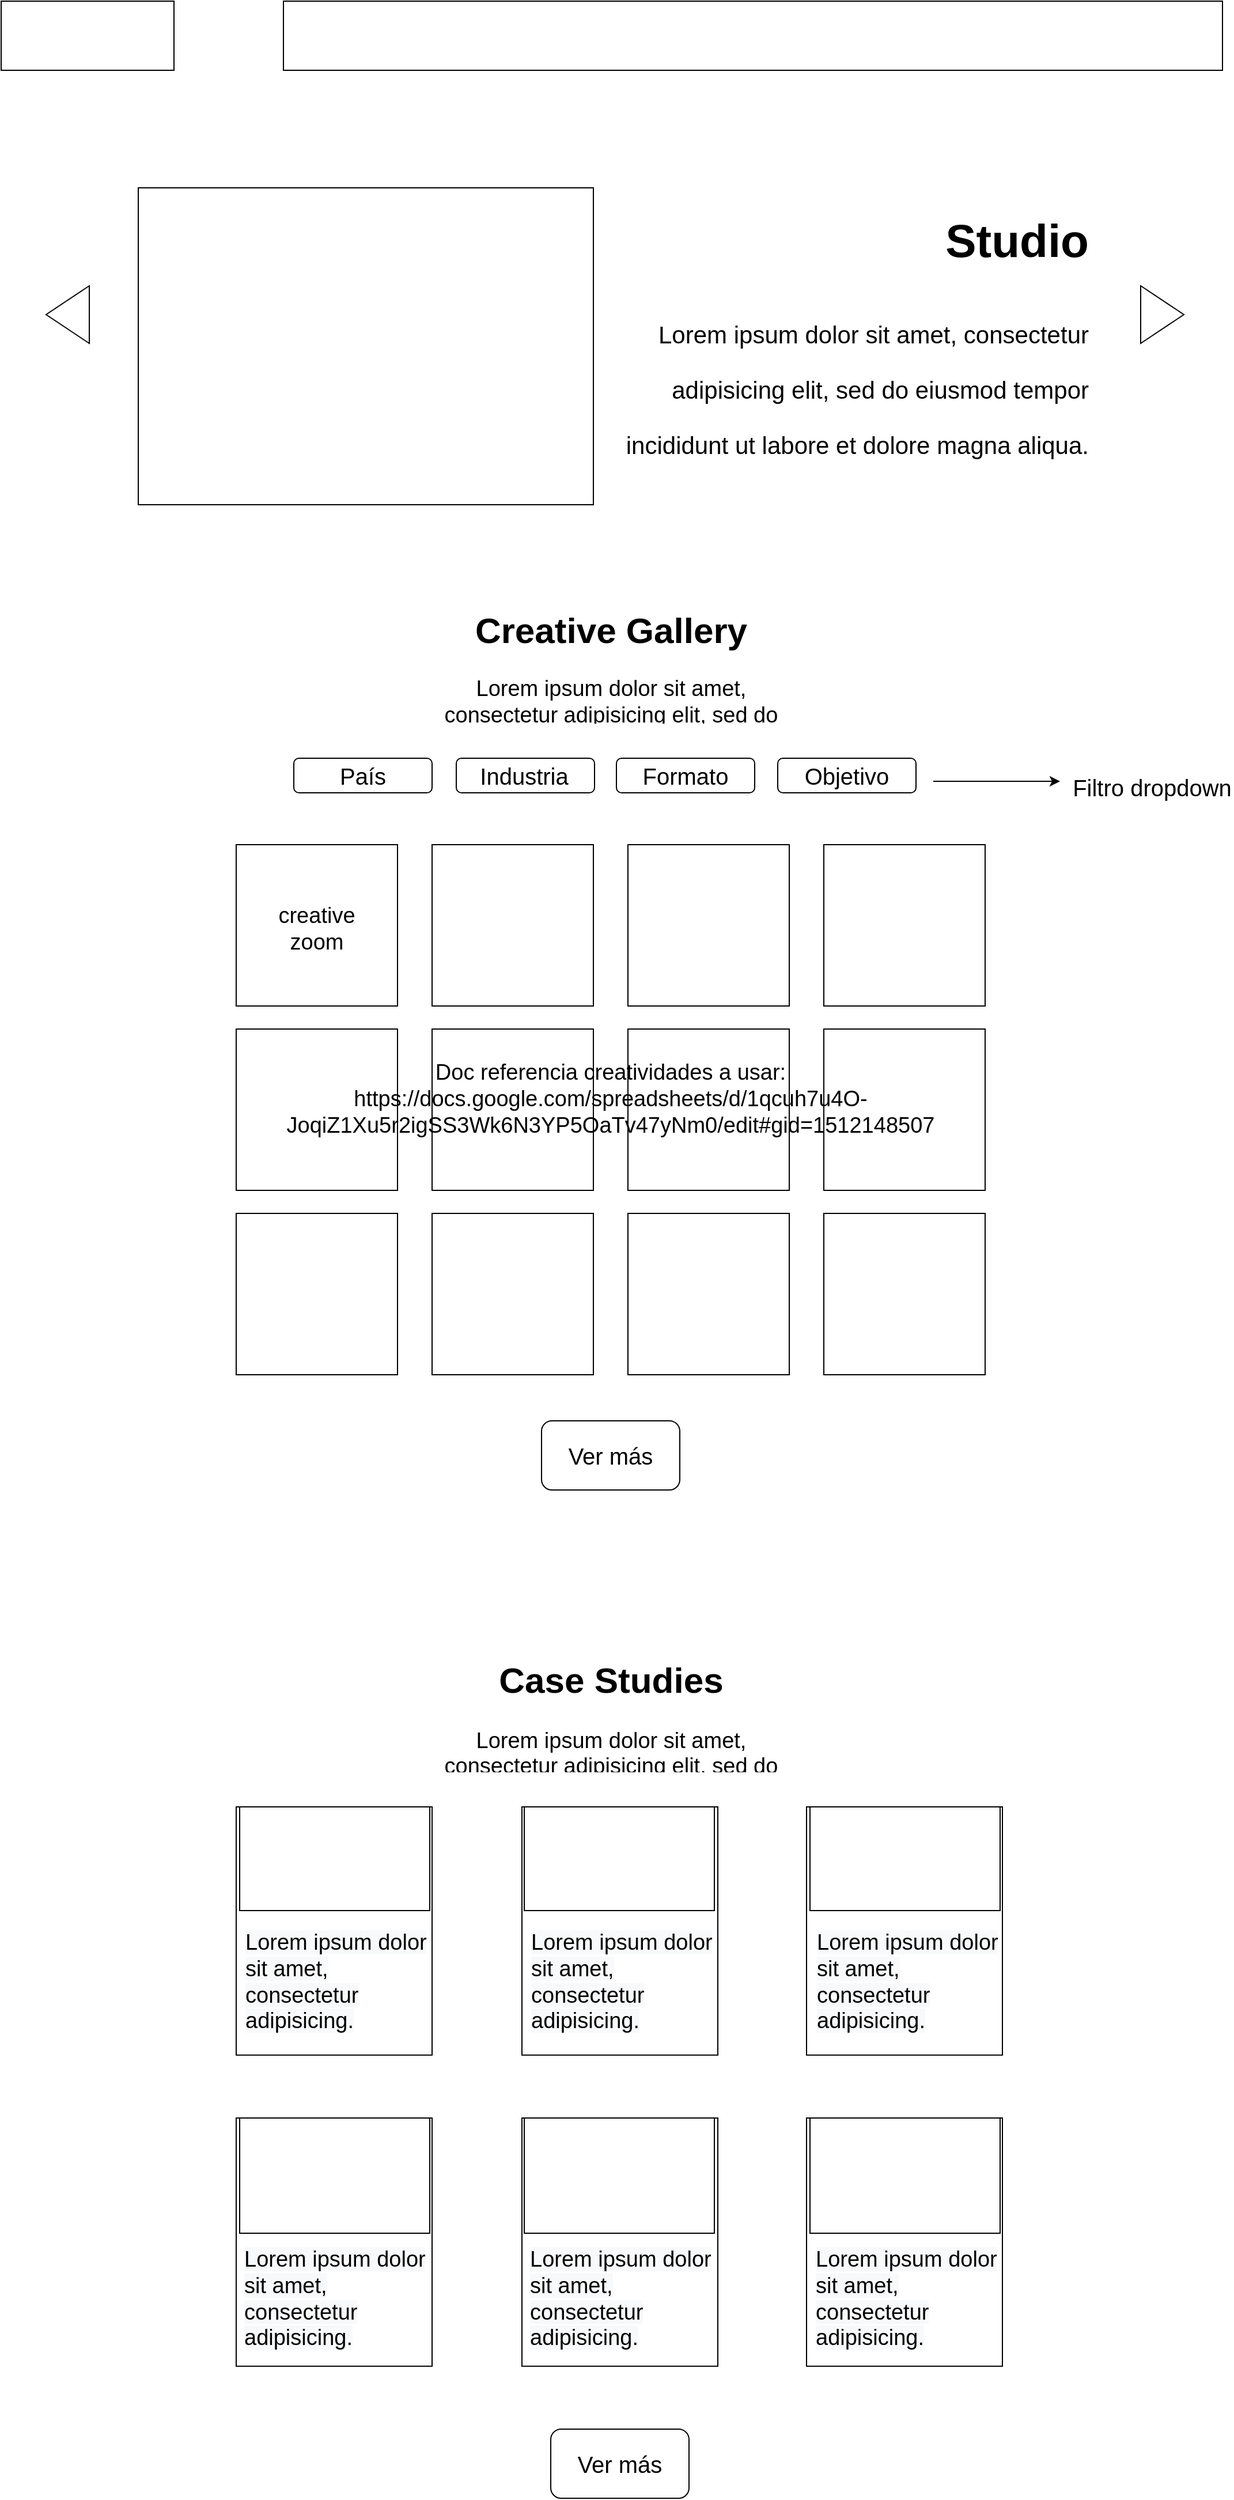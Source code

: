 <mxfile version="14.2.9" type="github">
  <diagram id="E0QlbxmjSYNF9DX7N7Lq" name="Page-1">
    <mxGraphModel dx="2365" dy="1388" grid="1" gridSize="10" guides="1" tooltips="1" connect="1" arrows="1" fold="1" page="1" pageScale="1" pageWidth="1100" pageHeight="1700" math="0" shadow="0">
      <root>
        <mxCell id="0" />
        <mxCell id="1" parent="0" />
        <mxCell id="x8EsBIhI78zA_74OYcdT-32" value="" style="rounded=1;whiteSpace=wrap;html=1;fontSize=20;" vertex="1" parent="1">
          <mxGeometry x="695" y="670" width="120" height="30" as="geometry" />
        </mxCell>
        <mxCell id="x8EsBIhI78zA_74OYcdT-31" value="" style="rounded=1;whiteSpace=wrap;html=1;fontSize=20;" vertex="1" parent="1">
          <mxGeometry x="555" y="670" width="120" height="30" as="geometry" />
        </mxCell>
        <mxCell id="x8EsBIhI78zA_74OYcdT-30" value="" style="rounded=1;whiteSpace=wrap;html=1;fontSize=20;" vertex="1" parent="1">
          <mxGeometry x="416" y="670" width="120" height="30" as="geometry" />
        </mxCell>
        <mxCell id="x8EsBIhI78zA_74OYcdT-7" value="" style="whiteSpace=wrap;html=1;aspect=fixed;fontSize=20;" vertex="1" parent="1">
          <mxGeometry x="225" y="745" width="140" height="140" as="geometry" />
        </mxCell>
        <mxCell id="x8EsBIhI78zA_74OYcdT-8" value="" style="whiteSpace=wrap;html=1;aspect=fixed;fontSize=20;" vertex="1" parent="1">
          <mxGeometry x="395" y="745" width="140" height="140" as="geometry" />
        </mxCell>
        <mxCell id="x8EsBIhI78zA_74OYcdT-9" value="" style="whiteSpace=wrap;html=1;aspect=fixed;fontSize=20;" vertex="1" parent="1">
          <mxGeometry x="565" y="745" width="140" height="140" as="geometry" />
        </mxCell>
        <mxCell id="x8EsBIhI78zA_74OYcdT-10" value="" style="whiteSpace=wrap;html=1;aspect=fixed;fontSize=20;" vertex="1" parent="1">
          <mxGeometry x="735" y="745" width="140" height="140" as="geometry" />
        </mxCell>
        <mxCell id="x8EsBIhI78zA_74OYcdT-11" value="" style="whiteSpace=wrap;html=1;aspect=fixed;fontSize=20;" vertex="1" parent="1">
          <mxGeometry x="225" y="905" width="140" height="140" as="geometry" />
        </mxCell>
        <mxCell id="x8EsBIhI78zA_74OYcdT-12" value="" style="whiteSpace=wrap;html=1;aspect=fixed;fontSize=20;" vertex="1" parent="1">
          <mxGeometry x="395" y="905" width="140" height="140" as="geometry" />
        </mxCell>
        <mxCell id="x8EsBIhI78zA_74OYcdT-13" value="" style="whiteSpace=wrap;html=1;aspect=fixed;fontSize=20;" vertex="1" parent="1">
          <mxGeometry x="565" y="905" width="140" height="140" as="geometry" />
        </mxCell>
        <mxCell id="x8EsBIhI78zA_74OYcdT-14" value="" style="whiteSpace=wrap;html=1;aspect=fixed;fontSize=20;" vertex="1" parent="1">
          <mxGeometry x="735" y="905" width="140" height="140" as="geometry" />
        </mxCell>
        <mxCell id="x8EsBIhI78zA_74OYcdT-15" value="" style="whiteSpace=wrap;html=1;aspect=fixed;fontSize=20;" vertex="1" parent="1">
          <mxGeometry x="225" y="1065" width="140" height="140" as="geometry" />
        </mxCell>
        <mxCell id="x8EsBIhI78zA_74OYcdT-16" value="" style="whiteSpace=wrap;html=1;aspect=fixed;fontSize=20;" vertex="1" parent="1">
          <mxGeometry x="395" y="1065" width="140" height="140" as="geometry" />
        </mxCell>
        <mxCell id="x8EsBIhI78zA_74OYcdT-17" value="" style="whiteSpace=wrap;html=1;aspect=fixed;fontSize=20;" vertex="1" parent="1">
          <mxGeometry x="565" y="1065" width="140" height="140" as="geometry" />
        </mxCell>
        <mxCell id="x8EsBIhI78zA_74OYcdT-18" value="" style="whiteSpace=wrap;html=1;aspect=fixed;fontSize=20;" vertex="1" parent="1">
          <mxGeometry x="735" y="1065" width="140" height="140" as="geometry" />
        </mxCell>
        <mxCell id="x8EsBIhI78zA_74OYcdT-20" value="&lt;h1&gt;&lt;font style=&quot;font-size: 40px&quot;&gt;Studio&lt;/font&gt;&lt;/h1&gt;&lt;h1&gt;&lt;span style=&quot;font-weight: normal&quot;&gt;&lt;font style=&quot;font-size: 21px&quot;&gt;Lorem ipsum dolor sit amet, consectetur adipisicing elit, sed do eiusmod tempor incididunt ut labore et dolore magna aliqua.&lt;/font&gt;&lt;/span&gt;&lt;br style=&quot;font-size: 20px&quot;&gt;&lt;/h1&gt;" style="text;html=1;strokeColor=none;fillColor=none;spacing=5;spacingTop=-20;whiteSpace=wrap;overflow=hidden;rounded=0;fontSize=20;align=right;" vertex="1" parent="1">
          <mxGeometry x="550" y="180" width="420" height="270" as="geometry" />
        </mxCell>
        <mxCell id="x8EsBIhI78zA_74OYcdT-22" value="" style="rounded=1;whiteSpace=wrap;html=1;fontSize=20;" vertex="1" parent="1">
          <mxGeometry x="490" y="1245" width="120" height="60" as="geometry" />
        </mxCell>
        <mxCell id="x8EsBIhI78zA_74OYcdT-23" value="Ver más" style="text;html=1;strokeColor=none;fillColor=none;align=center;verticalAlign=middle;whiteSpace=wrap;rounded=0;fontSize=20;" vertex="1" parent="1">
          <mxGeometry x="495" y="1265" width="110" height="20" as="geometry" />
        </mxCell>
        <mxCell id="x8EsBIhI78zA_74OYcdT-25" value="" style="rounded=1;whiteSpace=wrap;html=1;fontSize=20;" vertex="1" parent="1">
          <mxGeometry x="275" y="670" width="120" height="30" as="geometry" />
        </mxCell>
        <mxCell id="x8EsBIhI78zA_74OYcdT-26" value="País" style="text;html=1;strokeColor=none;fillColor=none;align=center;verticalAlign=middle;whiteSpace=wrap;rounded=0;fontSize=20;" vertex="1" parent="1">
          <mxGeometry x="315" y="675" width="40" height="20" as="geometry" />
        </mxCell>
        <mxCell id="x8EsBIhI78zA_74OYcdT-27" value="Industria" style="text;html=1;strokeColor=none;fillColor=none;align=center;verticalAlign=middle;whiteSpace=wrap;rounded=0;fontSize=20;" vertex="1" parent="1">
          <mxGeometry x="455" y="675" width="40" height="20" as="geometry" />
        </mxCell>
        <mxCell id="x8EsBIhI78zA_74OYcdT-28" value="Formato" style="text;html=1;strokeColor=none;fillColor=none;align=center;verticalAlign=middle;whiteSpace=wrap;rounded=0;fontSize=20;" vertex="1" parent="1">
          <mxGeometry x="595" y="675" width="40" height="20" as="geometry" />
        </mxCell>
        <mxCell id="x8EsBIhI78zA_74OYcdT-29" value="Objetivo" style="text;html=1;strokeColor=none;fillColor=none;align=center;verticalAlign=middle;whiteSpace=wrap;rounded=0;fontSize=20;" vertex="1" parent="1">
          <mxGeometry x="735" y="675" width="40" height="20" as="geometry" />
        </mxCell>
        <mxCell id="x8EsBIhI78zA_74OYcdT-33" value="" style="rounded=0;whiteSpace=wrap;html=1;fontSize=20;" vertex="1" parent="1">
          <mxGeometry x="140" y="175" width="395" height="275" as="geometry" />
        </mxCell>
        <mxCell id="x8EsBIhI78zA_74OYcdT-34" value="" style="rounded=0;whiteSpace=wrap;html=1;fontSize=20;align=right;" vertex="1" parent="1">
          <mxGeometry x="21" y="13" width="150" height="60" as="geometry" />
        </mxCell>
        <mxCell id="x8EsBIhI78zA_74OYcdT-35" value="" style="rounded=0;whiteSpace=wrap;html=1;fontSize=20;align=right;" vertex="1" parent="1">
          <mxGeometry x="266" y="13" width="815" height="60" as="geometry" />
        </mxCell>
        <mxCell id="x8EsBIhI78zA_74OYcdT-36" value="" style="triangle;whiteSpace=wrap;html=1;fontSize=20;align=right;" vertex="1" parent="1">
          <mxGeometry x="1010" y="260" width="37.5" height="50" as="geometry" />
        </mxCell>
        <mxCell id="x8EsBIhI78zA_74OYcdT-37" value="" style="whiteSpace=wrap;html=1;fontSize=20;aspect=fixed;" vertex="1" parent="1">
          <mxGeometry x="225" y="1580" width="170" height="215.4" as="geometry" />
        </mxCell>
        <mxCell id="x8EsBIhI78zA_74OYcdT-38" value="" style="whiteSpace=wrap;html=1;fontSize=20;aspect=fixed;" vertex="1" parent="1">
          <mxGeometry x="473" y="1580" width="170" height="215.4" as="geometry" />
        </mxCell>
        <mxCell id="x8EsBIhI78zA_74OYcdT-39" value="" style="whiteSpace=wrap;html=1;fontSize=20;aspect=fixed;" vertex="1" parent="1">
          <mxGeometry x="720" y="1580" width="170" height="215.4" as="geometry" />
        </mxCell>
        <mxCell id="x8EsBIhI78zA_74OYcdT-40" value="" style="whiteSpace=wrap;html=1;fontSize=20;aspect=fixed;" vertex="1" parent="1">
          <mxGeometry x="225" y="1850" width="170" height="215.4" as="geometry" />
        </mxCell>
        <mxCell id="x8EsBIhI78zA_74OYcdT-41" value="" style="whiteSpace=wrap;html=1;fontSize=20;aspect=fixed;" vertex="1" parent="1">
          <mxGeometry x="473" y="1850" width="170" height="215.4" as="geometry" />
        </mxCell>
        <mxCell id="x8EsBIhI78zA_74OYcdT-42" value="" style="whiteSpace=wrap;html=1;fontSize=20;aspect=fixed;" vertex="1" parent="1">
          <mxGeometry x="720" y="1850" width="170" height="215.4" as="geometry" />
        </mxCell>
        <mxCell id="x8EsBIhI78zA_74OYcdT-43" value="&lt;h1 style=&quot;font-size: 31px&quot;&gt;&lt;font style=&quot;font-size: 31px&quot;&gt;Creative Gallery&lt;/font&gt;&lt;/h1&gt;&lt;p&gt;&lt;font style=&quot;font-size: 19px&quot;&gt;Lorem ipsum dolor sit amet, consectetur adipisicing elit, sed do eiusmod tempor incididunt ut labore et dolore magna aliqua.&lt;/font&gt;&lt;/p&gt;" style="text;html=1;strokeColor=none;fillColor=none;spacing=5;spacingTop=-20;whiteSpace=wrap;overflow=hidden;rounded=0;fontSize=19;align=center;" vertex="1" parent="1">
          <mxGeometry x="383" y="530" width="335" height="110" as="geometry" />
        </mxCell>
        <mxCell id="x8EsBIhI78zA_74OYcdT-44" value="&lt;h3&gt;&lt;span style=&quot;font-size: 31px&quot;&gt;Case Studies&lt;/span&gt;&lt;/h3&gt;&lt;p&gt;&lt;span style=&quot;font-size: 19px ; font-weight: normal&quot;&gt;Lorem ipsum dolor sit amet, consectetur adipisicing elit, sed do eiusmod tempor incididunt ut labore et dolore magna aliqua.&lt;/span&gt;&lt;/p&gt;" style="text;html=1;strokeColor=none;fillColor=none;spacing=5;spacingTop=-20;whiteSpace=wrap;overflow=hidden;rounded=0;fontSize=19;align=center;" vertex="1" parent="1">
          <mxGeometry x="383" y="1440" width="335" height="110" as="geometry" />
        </mxCell>
        <mxCell id="x8EsBIhI78zA_74OYcdT-45" value="" style="triangle;whiteSpace=wrap;html=1;fontSize=20;align=right;rotation=-180;" vertex="1" parent="1">
          <mxGeometry x="60" y="260" width="37.5" height="50" as="geometry" />
        </mxCell>
        <mxCell id="x8EsBIhI78zA_74OYcdT-47" value="" style="rounded=1;whiteSpace=wrap;html=1;fontSize=20;" vertex="1" parent="1">
          <mxGeometry x="498" y="2120" width="120" height="60" as="geometry" />
        </mxCell>
        <mxCell id="x8EsBIhI78zA_74OYcdT-48" value="Ver más" style="text;html=1;strokeColor=none;fillColor=none;align=center;verticalAlign=middle;whiteSpace=wrap;rounded=0;fontSize=20;" vertex="1" parent="1">
          <mxGeometry x="503" y="2140" width="110" height="20" as="geometry" />
        </mxCell>
        <mxCell id="x8EsBIhI78zA_74OYcdT-49" value="" style="rounded=0;whiteSpace=wrap;html=1;fontSize=19;align=center;" vertex="1" parent="1">
          <mxGeometry x="228" y="1580" width="165" height="90" as="geometry" />
        </mxCell>
        <mxCell id="x8EsBIhI78zA_74OYcdT-50" value="" style="rounded=0;whiteSpace=wrap;html=1;fontSize=19;align=center;" vertex="1" parent="1">
          <mxGeometry x="228" y="1850" width="165" height="100" as="geometry" />
        </mxCell>
        <mxCell id="x8EsBIhI78zA_74OYcdT-51" value="" style="rounded=0;whiteSpace=wrap;html=1;fontSize=19;align=center;" vertex="1" parent="1">
          <mxGeometry x="475" y="1580" width="165" height="90" as="geometry" />
        </mxCell>
        <mxCell id="x8EsBIhI78zA_74OYcdT-52" value="" style="rounded=0;whiteSpace=wrap;html=1;fontSize=19;align=center;" vertex="1" parent="1">
          <mxGeometry x="475" y="1850" width="165" height="100" as="geometry" />
        </mxCell>
        <mxCell id="x8EsBIhI78zA_74OYcdT-53" value="" style="rounded=0;whiteSpace=wrap;html=1;fontSize=19;align=center;" vertex="1" parent="1">
          <mxGeometry x="723" y="1580" width="165" height="90" as="geometry" />
        </mxCell>
        <mxCell id="x8EsBIhI78zA_74OYcdT-54" value="" style="rounded=0;whiteSpace=wrap;html=1;fontSize=19;align=center;" vertex="1" parent="1">
          <mxGeometry x="723" y="1850" width="165" height="100" as="geometry" />
        </mxCell>
        <mxCell id="x8EsBIhI78zA_74OYcdT-55" value="&lt;span style=&quot;color: rgb(0 , 0 , 0) ; font-family: &amp;#34;helvetica&amp;#34; ; font-size: 19px ; font-style: normal ; font-weight: 400 ; letter-spacing: normal ; text-align: center ; text-indent: 0px ; text-transform: none ; word-spacing: 0px ; background-color: rgb(248 , 249 , 250) ; display: inline ; float: none&quot;&gt;Lorem ipsum dolor sit amet, consectetur adipisicing.&lt;/span&gt;" style="text;whiteSpace=wrap;html=1;fontSize=19;" vertex="1" parent="1">
          <mxGeometry x="230" y="1955.4" width="160" height="110" as="geometry" />
        </mxCell>
        <mxCell id="x8EsBIhI78zA_74OYcdT-56" value="&lt;span style=&quot;color: rgb(0 , 0 , 0) ; font-family: &amp;#34;helvetica&amp;#34; ; font-size: 19px ; font-style: normal ; font-weight: 400 ; letter-spacing: normal ; text-align: center ; text-indent: 0px ; text-transform: none ; word-spacing: 0px ; background-color: rgb(248 , 249 , 250) ; display: inline ; float: none&quot;&gt;Lorem ipsum dolor sit amet, consectetur adipisicing.&lt;/span&gt;" style="text;whiteSpace=wrap;html=1;fontSize=19;" vertex="1" parent="1">
          <mxGeometry x="231" y="1680" width="160" height="110" as="geometry" />
        </mxCell>
        <mxCell id="x8EsBIhI78zA_74OYcdT-57" value="&lt;span style=&quot;color: rgb(0 , 0 , 0) ; font-family: &amp;#34;helvetica&amp;#34; ; font-size: 19px ; font-style: normal ; font-weight: 400 ; letter-spacing: normal ; text-align: center ; text-indent: 0px ; text-transform: none ; word-spacing: 0px ; background-color: rgb(248 , 249 , 250) ; display: inline ; float: none&quot;&gt;Lorem ipsum dolor sit amet, consectetur adipisicing.&lt;/span&gt;" style="text;whiteSpace=wrap;html=1;fontSize=19;" vertex="1" parent="1">
          <mxGeometry x="478" y="1955.4" width="160" height="110" as="geometry" />
        </mxCell>
        <mxCell id="x8EsBIhI78zA_74OYcdT-58" value="&lt;span style=&quot;color: rgb(0 , 0 , 0) ; font-family: &amp;#34;helvetica&amp;#34; ; font-size: 19px ; font-style: normal ; font-weight: 400 ; letter-spacing: normal ; text-align: center ; text-indent: 0px ; text-transform: none ; word-spacing: 0px ; background-color: rgb(248 , 249 , 250) ; display: inline ; float: none&quot;&gt;Lorem ipsum dolor sit amet, consectetur adipisicing.&lt;/span&gt;" style="text;whiteSpace=wrap;html=1;fontSize=19;" vertex="1" parent="1">
          <mxGeometry x="479" y="1680" width="160" height="110" as="geometry" />
        </mxCell>
        <mxCell id="x8EsBIhI78zA_74OYcdT-59" value="&lt;span style=&quot;color: rgb(0 , 0 , 0) ; font-family: &amp;#34;helvetica&amp;#34; ; font-size: 19px ; font-style: normal ; font-weight: 400 ; letter-spacing: normal ; text-align: center ; text-indent: 0px ; text-transform: none ; word-spacing: 0px ; background-color: rgb(248 , 249 , 250) ; display: inline ; float: none&quot;&gt;Lorem ipsum dolor sit amet, consectetur adipisicing.&lt;/span&gt;" style="text;whiteSpace=wrap;html=1;fontSize=19;" vertex="1" parent="1">
          <mxGeometry x="726" y="1955.4" width="160" height="110" as="geometry" />
        </mxCell>
        <mxCell id="x8EsBIhI78zA_74OYcdT-60" value="&lt;span style=&quot;color: rgb(0 , 0 , 0) ; font-family: &amp;#34;helvetica&amp;#34; ; font-size: 19px ; font-style: normal ; font-weight: 400 ; letter-spacing: normal ; text-align: center ; text-indent: 0px ; text-transform: none ; word-spacing: 0px ; background-color: rgb(248 , 249 , 250) ; display: inline ; float: none&quot;&gt;Lorem ipsum dolor sit amet, consectetur adipisicing.&lt;/span&gt;" style="text;whiteSpace=wrap;html=1;fontSize=19;" vertex="1" parent="1">
          <mxGeometry x="727" y="1680" width="160" height="110" as="geometry" />
        </mxCell>
        <mxCell id="x8EsBIhI78zA_74OYcdT-61" value="creative zoom" style="text;html=1;strokeColor=none;fillColor=none;align=center;verticalAlign=middle;whiteSpace=wrap;rounded=0;fontSize=19;" vertex="1" parent="1">
          <mxGeometry x="245" y="808" width="100" height="20" as="geometry" />
        </mxCell>
        <mxCell id="x8EsBIhI78zA_74OYcdT-62" value="" style="endArrow=classic;html=1;fontSize=19;" edge="1" parent="1">
          <mxGeometry width="50" height="50" relative="1" as="geometry">
            <mxPoint x="830" y="690" as="sourcePoint" />
            <mxPoint x="940" y="690" as="targetPoint" />
          </mxGeometry>
        </mxCell>
        <mxCell id="x8EsBIhI78zA_74OYcdT-64" value="Filtro dropdown" style="text;html=1;strokeColor=none;fillColor=none;align=center;verticalAlign=middle;whiteSpace=wrap;rounded=0;fontSize=20;" vertex="1" parent="1">
          <mxGeometry x="950" y="670" width="140" height="50" as="geometry" />
        </mxCell>
        <mxCell id="x8EsBIhI78zA_74OYcdT-69" value="Doc referencia creatividades a usar:&lt;br&gt;https://docs.google.com/spreadsheets/d/1qcuh7u4O-JoqiZ1Xu5r2igSS3Wk6N3YP5OaTv47yNm0/edit#gid=1512148507" style="text;html=1;strokeColor=none;fillColor=none;align=center;verticalAlign=middle;whiteSpace=wrap;rounded=0;fontSize=19;" vertex="1" parent="1">
          <mxGeometry x="275" y="820" width="550" height="292" as="geometry" />
        </mxCell>
      </root>
    </mxGraphModel>
  </diagram>
</mxfile>
